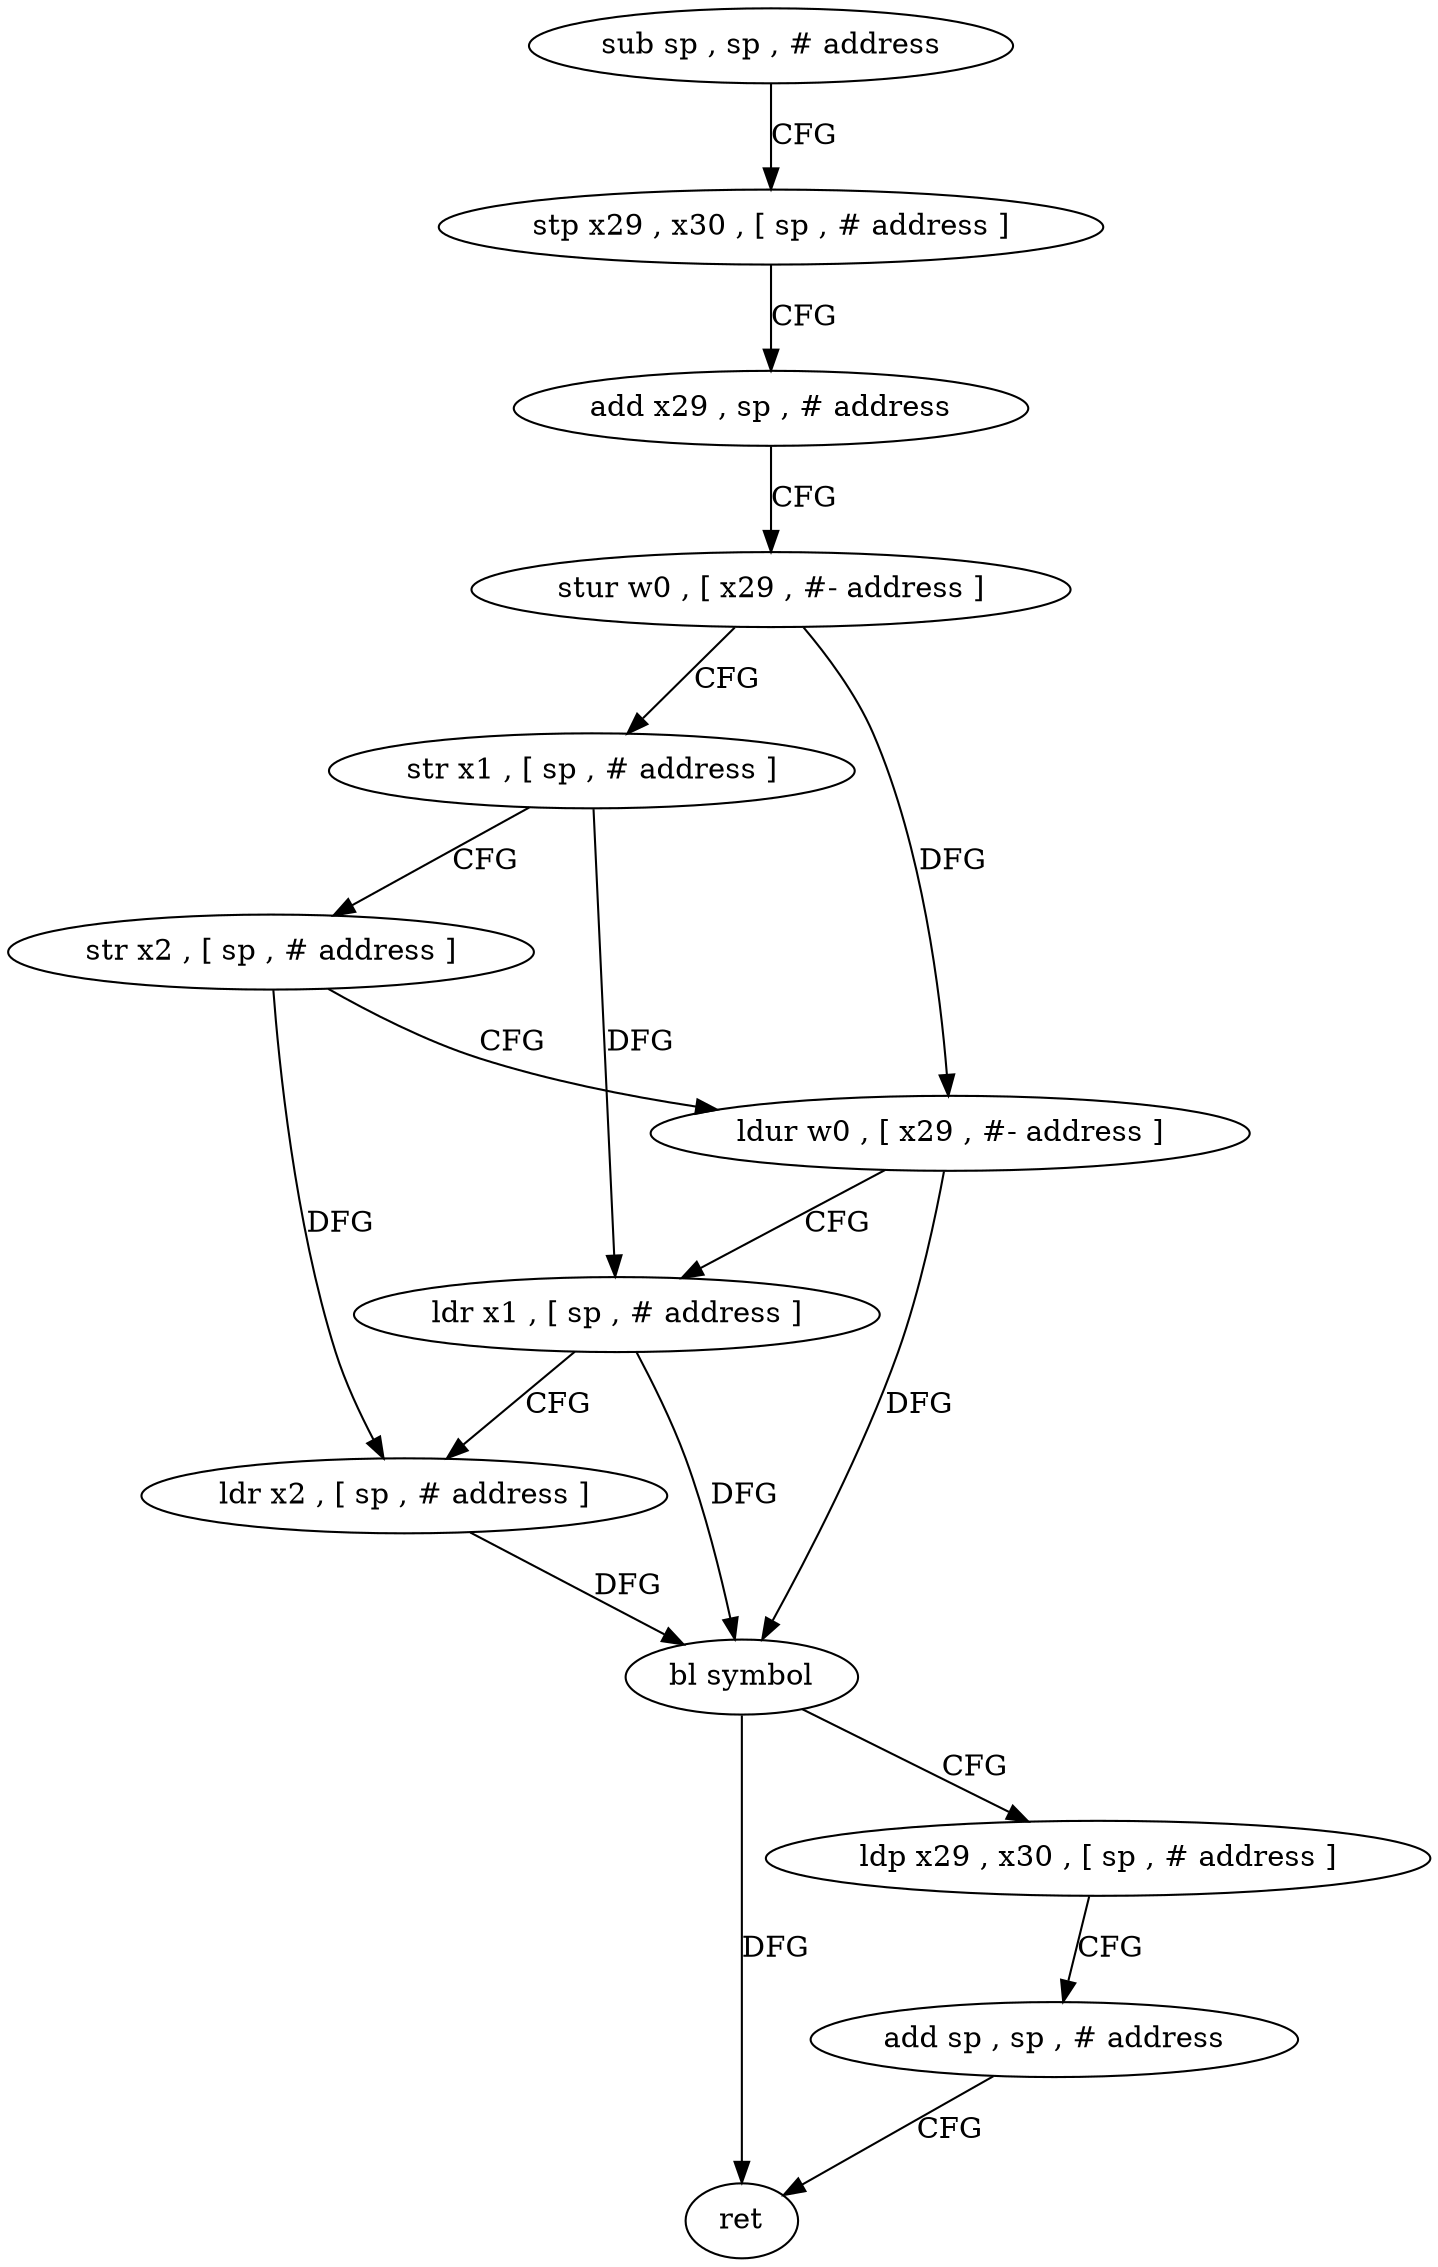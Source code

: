 digraph "func" {
"4245244" [label = "sub sp , sp , # address" ]
"4245248" [label = "stp x29 , x30 , [ sp , # address ]" ]
"4245252" [label = "add x29 , sp , # address" ]
"4245256" [label = "stur w0 , [ x29 , #- address ]" ]
"4245260" [label = "str x1 , [ sp , # address ]" ]
"4245264" [label = "str x2 , [ sp , # address ]" ]
"4245268" [label = "ldur w0 , [ x29 , #- address ]" ]
"4245272" [label = "ldr x1 , [ sp , # address ]" ]
"4245276" [label = "ldr x2 , [ sp , # address ]" ]
"4245280" [label = "bl symbol" ]
"4245284" [label = "ldp x29 , x30 , [ sp , # address ]" ]
"4245288" [label = "add sp , sp , # address" ]
"4245292" [label = "ret" ]
"4245244" -> "4245248" [ label = "CFG" ]
"4245248" -> "4245252" [ label = "CFG" ]
"4245252" -> "4245256" [ label = "CFG" ]
"4245256" -> "4245260" [ label = "CFG" ]
"4245256" -> "4245268" [ label = "DFG" ]
"4245260" -> "4245264" [ label = "CFG" ]
"4245260" -> "4245272" [ label = "DFG" ]
"4245264" -> "4245268" [ label = "CFG" ]
"4245264" -> "4245276" [ label = "DFG" ]
"4245268" -> "4245272" [ label = "CFG" ]
"4245268" -> "4245280" [ label = "DFG" ]
"4245272" -> "4245276" [ label = "CFG" ]
"4245272" -> "4245280" [ label = "DFG" ]
"4245276" -> "4245280" [ label = "DFG" ]
"4245280" -> "4245284" [ label = "CFG" ]
"4245280" -> "4245292" [ label = "DFG" ]
"4245284" -> "4245288" [ label = "CFG" ]
"4245288" -> "4245292" [ label = "CFG" ]
}
